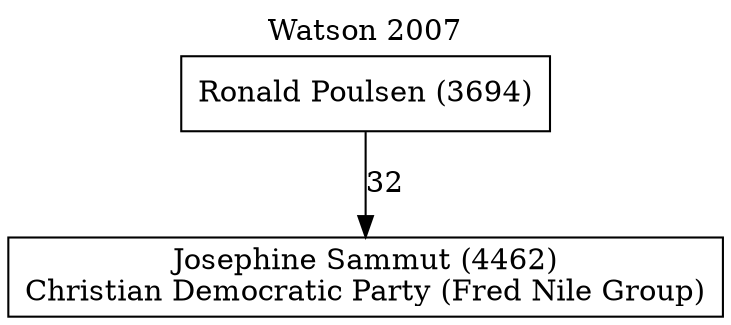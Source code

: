 // House preference flow
digraph "Josephine Sammut (4462)_Watson_2007" {
	graph [label="Watson 2007" labelloc=t mclimit=10]
	node [shape=box]
	"Josephine Sammut (4462)" [label="Josephine Sammut (4462)
Christian Democratic Party (Fred Nile Group)"]
	"Ronald Poulsen (3694)" [label="Ronald Poulsen (3694)
"]
	"Ronald Poulsen (3694)" -> "Josephine Sammut (4462)" [label=32]
}
